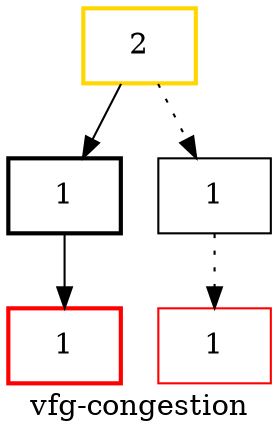 digraph "vfg-congestion" {
    label="vfg-congestion";
node [shape=box];
"574: $r0 = this.<org.jfree.data.category.DefaultIntervalCategoryDataset: java.lang.Comparable[] categoryKeys>" [label=1] [style=bold]
"574: $i0 = lengthof $r0" [label=1] [style=bold] [color=red]
"208: this.<org.jfree.data.category.DefaultIntervalCategoryDataset: java.lang.Comparable[] categoryKeys> = null" [label=2] [style=bold] [color=gold]
"690: $r0 = this.<org.jfree.data.category.DefaultIntervalCategoryDataset: java.lang.Comparable[] categoryKeys>" [label=1]
"690: $i0 = lengthof $r0" [label=1] [color=red]
"574: $r0 = this.<org.jfree.data.category.DefaultIntervalCategoryDataset: java.lang.Comparable[] categoryKeys>"->"574: $i0 = lengthof $r0";

"208: this.<org.jfree.data.category.DefaultIntervalCategoryDataset: java.lang.Comparable[] categoryKeys> = null"->"574: $r0 = this.<org.jfree.data.category.DefaultIntervalCategoryDataset: java.lang.Comparable[] categoryKeys>";

"690: $r0 = this.<org.jfree.data.category.DefaultIntervalCategoryDataset: java.lang.Comparable[] categoryKeys>"->"690: $i0 = lengthof $r0" [style=dotted];

"208: this.<org.jfree.data.category.DefaultIntervalCategoryDataset: java.lang.Comparable[] categoryKeys> = null"->"690: $r0 = this.<org.jfree.data.category.DefaultIntervalCategoryDataset: java.lang.Comparable[] categoryKeys>" [style=dotted];

}